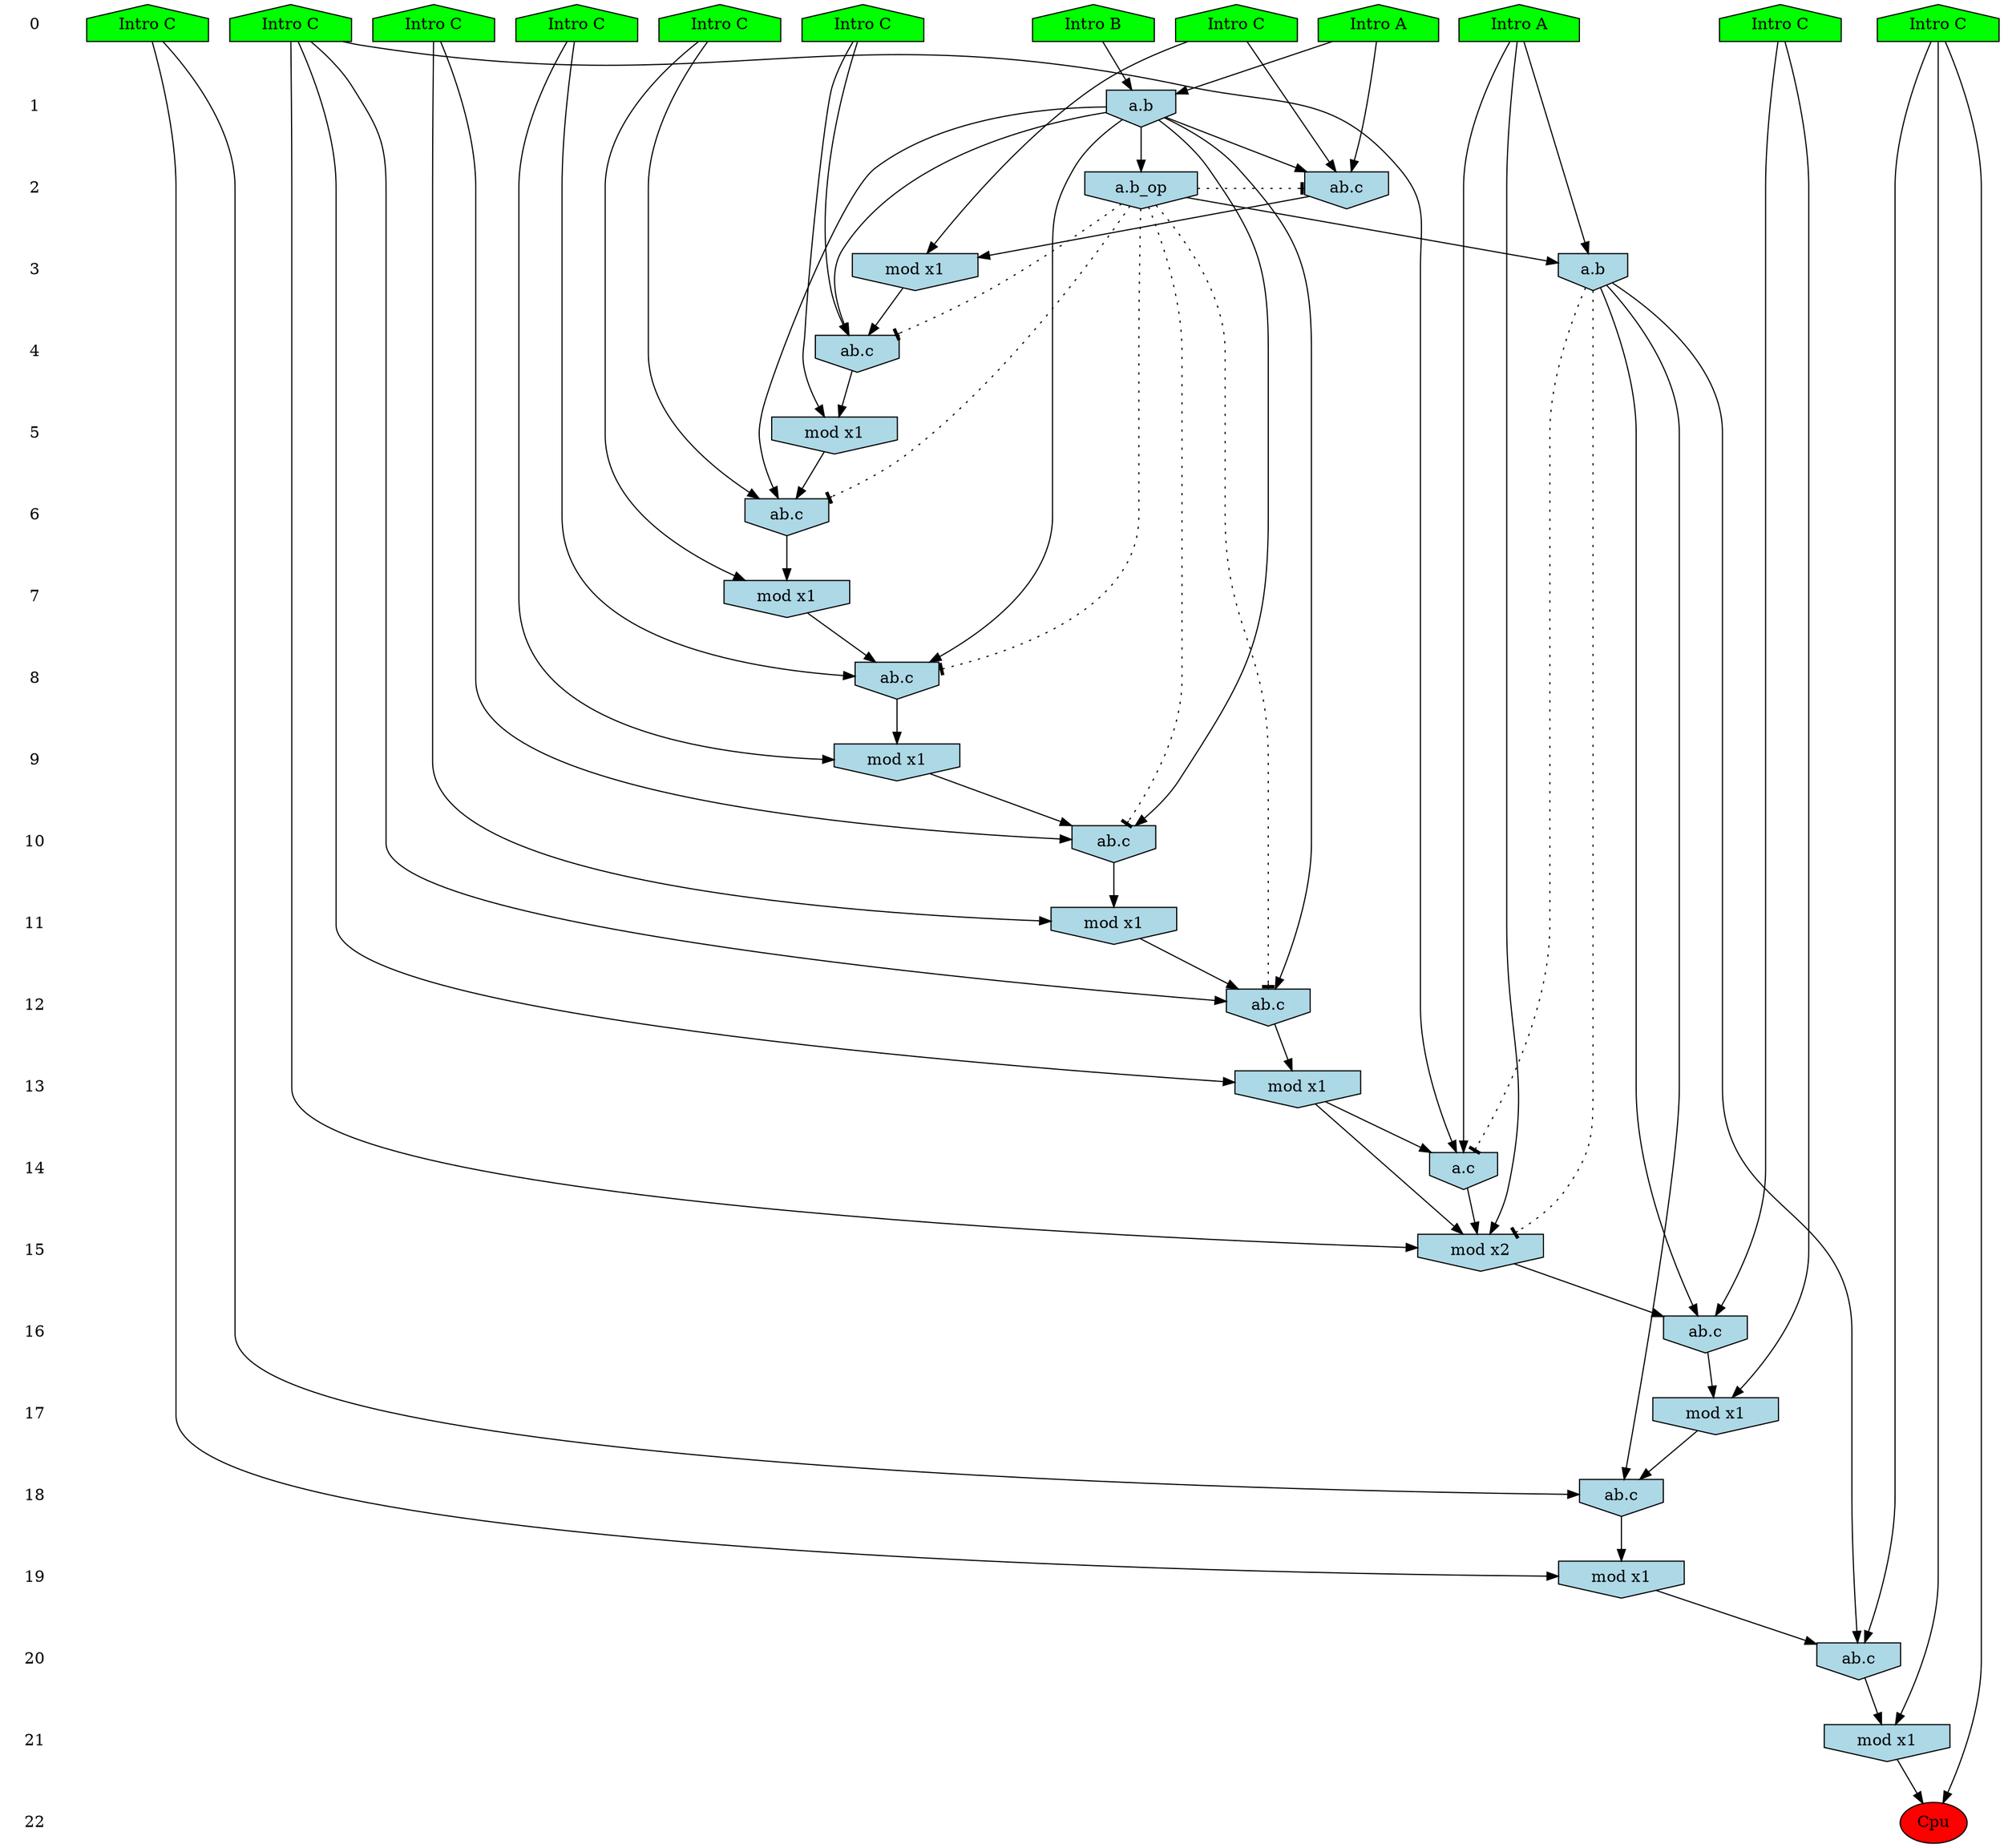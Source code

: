 /* Compression of 1 causal flows obtained in average at 2.093645E+01 t.u */
/* Compressed causal flows were: [3929] */
digraph G{
 ranksep=.5 ; 
{ rank = same ; "0" [shape=plaintext] ; node_1 [label ="Intro A", shape=house, style=filled, fillcolor=green] ;
node_2 [label ="Intro B", shape=house, style=filled, fillcolor=green] ;
node_3 [label ="Intro A", shape=house, style=filled, fillcolor=green] ;
node_4 [label ="Intro C", shape=house, style=filled, fillcolor=green] ;
node_5 [label ="Intro C", shape=house, style=filled, fillcolor=green] ;
node_6 [label ="Intro C", shape=house, style=filled, fillcolor=green] ;
node_7 [label ="Intro C", shape=house, style=filled, fillcolor=green] ;
node_8 [label ="Intro C", shape=house, style=filled, fillcolor=green] ;
node_9 [label ="Intro C", shape=house, style=filled, fillcolor=green] ;
node_10 [label ="Intro C", shape=house, style=filled, fillcolor=green] ;
node_11 [label ="Intro C", shape=house, style=filled, fillcolor=green] ;
node_12 [label ="Intro C", shape=house, style=filled, fillcolor=green] ;
}
{ rank = same ; "1" [shape=plaintext] ; node_13 [label="a.b", shape=invhouse, style=filled, fillcolor = lightblue] ;
}
{ rank = same ; "2" [shape=plaintext] ; node_14 [label="ab.c", shape=invhouse, style=filled, fillcolor = lightblue] ;
node_27 [label="a.b_op", shape=invhouse, style=filled, fillcolor = lightblue] ;
}
{ rank = same ; "3" [shape=plaintext] ; node_15 [label="mod x1", shape=invhouse, style=filled, fillcolor = lightblue] ;
node_29 [label="a.b", shape=invhouse, style=filled, fillcolor = lightblue] ;
}
{ rank = same ; "4" [shape=plaintext] ; node_16 [label="ab.c", shape=invhouse, style=filled, fillcolor = lightblue] ;
}
{ rank = same ; "5" [shape=plaintext] ; node_17 [label="mod x1", shape=invhouse, style=filled, fillcolor = lightblue] ;
}
{ rank = same ; "6" [shape=plaintext] ; node_18 [label="ab.c", shape=invhouse, style=filled, fillcolor = lightblue] ;
}
{ rank = same ; "7" [shape=plaintext] ; node_19 [label="mod x1", shape=invhouse, style=filled, fillcolor = lightblue] ;
}
{ rank = same ; "8" [shape=plaintext] ; node_20 [label="ab.c", shape=invhouse, style=filled, fillcolor = lightblue] ;
}
{ rank = same ; "9" [shape=plaintext] ; node_21 [label="mod x1", shape=invhouse, style=filled, fillcolor = lightblue] ;
}
{ rank = same ; "10" [shape=plaintext] ; node_22 [label="ab.c", shape=invhouse, style=filled, fillcolor = lightblue] ;
}
{ rank = same ; "11" [shape=plaintext] ; node_23 [label="mod x1", shape=invhouse, style=filled, fillcolor = lightblue] ;
}
{ rank = same ; "12" [shape=plaintext] ; node_24 [label="ab.c", shape=invhouse, style=filled, fillcolor = lightblue] ;
}
{ rank = same ; "13" [shape=plaintext] ; node_25 [label="mod x1", shape=invhouse, style=filled, fillcolor = lightblue] ;
}
{ rank = same ; "14" [shape=plaintext] ; node_26 [label="a.c", shape=invhouse, style=filled, fillcolor = lightblue] ;
}
{ rank = same ; "15" [shape=plaintext] ; node_28 [label="mod x2", shape=invhouse, style=filled, fillcolor = lightblue] ;
}
{ rank = same ; "16" [shape=plaintext] ; node_30 [label="ab.c", shape=invhouse, style=filled, fillcolor = lightblue] ;
}
{ rank = same ; "17" [shape=plaintext] ; node_31 [label="mod x1", shape=invhouse, style=filled, fillcolor = lightblue] ;
}
{ rank = same ; "18" [shape=plaintext] ; node_32 [label="ab.c", shape=invhouse, style=filled, fillcolor = lightblue] ;
}
{ rank = same ; "19" [shape=plaintext] ; node_33 [label="mod x1", shape=invhouse, style=filled, fillcolor = lightblue] ;
}
{ rank = same ; "20" [shape=plaintext] ; node_34 [label="ab.c", shape=invhouse, style=filled, fillcolor = lightblue] ;
}
{ rank = same ; "21" [shape=plaintext] ; node_35 [label="mod x1", shape=invhouse, style=filled, fillcolor = lightblue] ;
}
{ rank = same ; "22" [shape=plaintext] ; node_36 [label ="Cpu", style=filled, fillcolor=red] ;
}
"0" -> "1" [style="invis"]; 
"1" -> "2" [style="invis"]; 
"2" -> "3" [style="invis"]; 
"3" -> "4" [style="invis"]; 
"4" -> "5" [style="invis"]; 
"5" -> "6" [style="invis"]; 
"6" -> "7" [style="invis"]; 
"7" -> "8" [style="invis"]; 
"8" -> "9" [style="invis"]; 
"9" -> "10" [style="invis"]; 
"10" -> "11" [style="invis"]; 
"11" -> "12" [style="invis"]; 
"12" -> "13" [style="invis"]; 
"13" -> "14" [style="invis"]; 
"14" -> "15" [style="invis"]; 
"15" -> "16" [style="invis"]; 
"16" -> "17" [style="invis"]; 
"17" -> "18" [style="invis"]; 
"18" -> "19" [style="invis"]; 
"19" -> "20" [style="invis"]; 
"20" -> "21" [style="invis"]; 
"21" -> "22" [style="invis"]; 
node_2 -> node_13
node_3 -> node_13
node_3 -> node_14
node_7 -> node_14
node_13 -> node_14
node_7 -> node_15
node_14 -> node_15
node_11 -> node_16
node_13 -> node_16
node_15 -> node_16
node_11 -> node_17
node_16 -> node_17
node_6 -> node_18
node_13 -> node_18
node_17 -> node_18
node_6 -> node_19
node_18 -> node_19
node_9 -> node_20
node_13 -> node_20
node_19 -> node_20
node_9 -> node_21
node_20 -> node_21
node_12 -> node_22
node_13 -> node_22
node_21 -> node_22
node_12 -> node_23
node_22 -> node_23
node_10 -> node_24
node_13 -> node_24
node_23 -> node_24
node_10 -> node_25
node_24 -> node_25
node_1 -> node_26
node_10 -> node_26
node_25 -> node_26
node_13 -> node_27
node_1 -> node_28
node_10 -> node_28
node_25 -> node_28
node_26 -> node_28
node_1 -> node_29
node_27 -> node_29
node_5 -> node_30
node_28 -> node_30
node_29 -> node_30
node_5 -> node_31
node_30 -> node_31
node_4 -> node_32
node_29 -> node_32
node_31 -> node_32
node_4 -> node_33
node_32 -> node_33
node_8 -> node_34
node_29 -> node_34
node_33 -> node_34
node_8 -> node_35
node_34 -> node_35
node_8 -> node_36
node_35 -> node_36
node_27 -> node_24 [style=dotted, arrowhead = tee] 
node_27 -> node_22 [style=dotted, arrowhead = tee] 
node_27 -> node_20 [style=dotted, arrowhead = tee] 
node_27 -> node_18 [style=dotted, arrowhead = tee] 
node_27 -> node_16 [style=dotted, arrowhead = tee] 
node_27 -> node_14 [style=dotted, arrowhead = tee] 
node_29 -> node_28 [style=dotted, arrowhead = tee] 
node_29 -> node_26 [style=dotted, arrowhead = tee] 
}
/*
 Dot generation time: 0.003901
*/